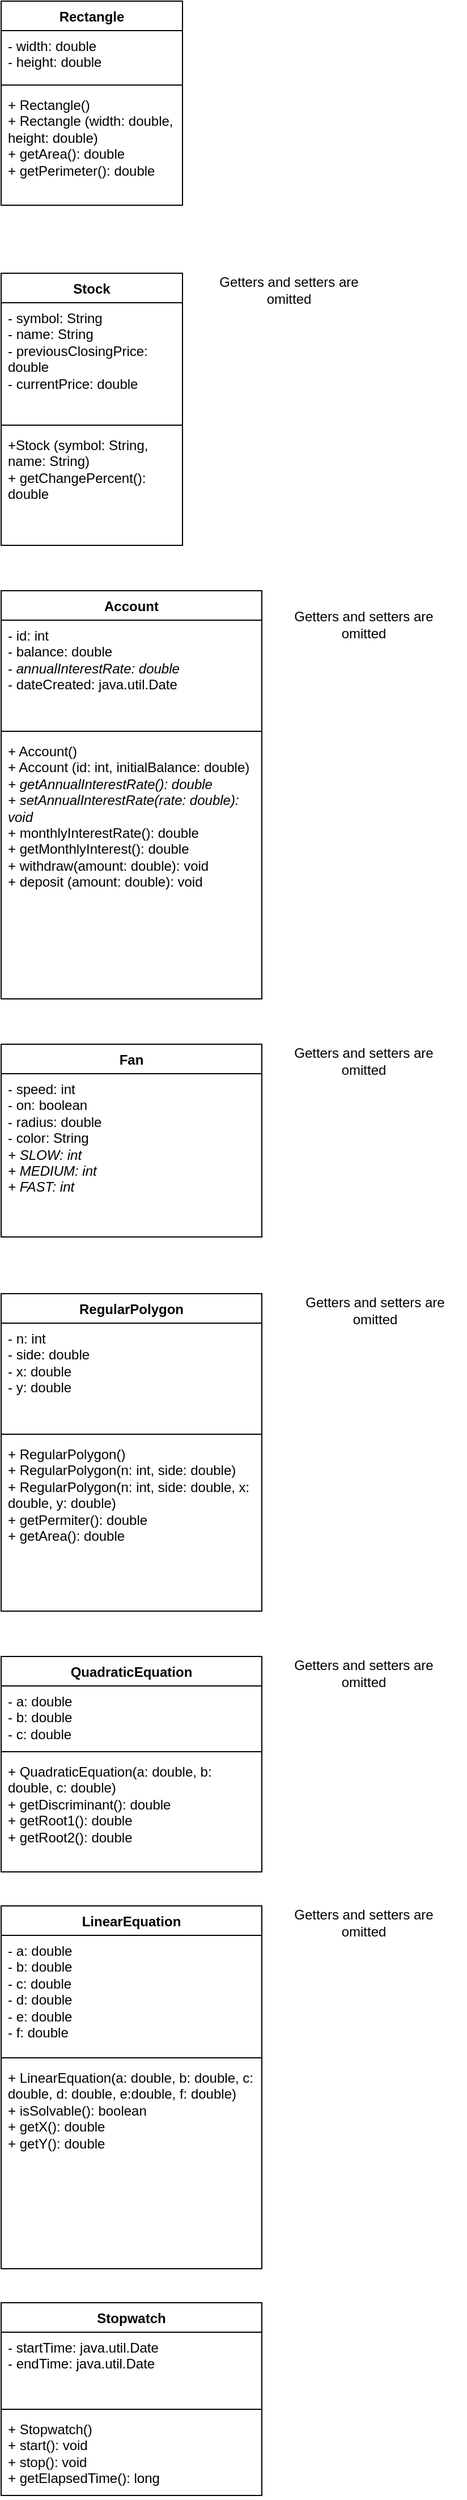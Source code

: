 <mxfile version="21.6.8" type="device">
  <diagram name="Page-1" id="772qhXRXfquAoT2VtkYe">
    <mxGraphModel dx="795" dy="501" grid="1" gridSize="10" guides="1" tooltips="1" connect="1" arrows="1" fold="1" page="1" pageScale="1" pageWidth="827" pageHeight="1169" math="0" shadow="0">
      <root>
        <mxCell id="0" />
        <mxCell id="1" parent="0" />
        <mxCell id="eMNWzVkR4XVjiN237Q-Y-1" value="Rectangle" style="swimlane;fontStyle=1;align=center;verticalAlign=top;childLayout=stackLayout;horizontal=1;startSize=26;horizontalStack=0;resizeParent=1;resizeParentMax=0;resizeLast=0;collapsible=1;marginBottom=0;whiteSpace=wrap;html=1;" parent="1" vertex="1">
          <mxGeometry x="80" y="40" width="160" height="180" as="geometry" />
        </mxCell>
        <mxCell id="eMNWzVkR4XVjiN237Q-Y-2" value="- width: double&lt;br&gt;- height: double" style="text;strokeColor=none;fillColor=none;align=left;verticalAlign=top;spacingLeft=4;spacingRight=4;overflow=hidden;rotatable=0;points=[[0,0.5],[1,0.5]];portConstraint=eastwest;whiteSpace=wrap;html=1;" parent="eMNWzVkR4XVjiN237Q-Y-1" vertex="1">
          <mxGeometry y="26" width="160" height="44" as="geometry" />
        </mxCell>
        <mxCell id="eMNWzVkR4XVjiN237Q-Y-3" value="" style="line;strokeWidth=1;fillColor=none;align=left;verticalAlign=middle;spacingTop=-1;spacingLeft=3;spacingRight=3;rotatable=0;labelPosition=right;points=[];portConstraint=eastwest;strokeColor=inherit;" parent="eMNWzVkR4XVjiN237Q-Y-1" vertex="1">
          <mxGeometry y="70" width="160" height="8" as="geometry" />
        </mxCell>
        <mxCell id="eMNWzVkR4XVjiN237Q-Y-4" value="+ Rectangle()&lt;br&gt;+ Rectangle (width: double, height: double)&lt;br&gt;+ getArea(): double&lt;br&gt;+ getPerimeter(): double" style="text;strokeColor=none;fillColor=none;align=left;verticalAlign=top;spacingLeft=4;spacingRight=4;overflow=hidden;rotatable=0;points=[[0,0.5],[1,0.5]];portConstraint=eastwest;whiteSpace=wrap;html=1;" parent="eMNWzVkR4XVjiN237Q-Y-1" vertex="1">
          <mxGeometry y="78" width="160" height="102" as="geometry" />
        </mxCell>
        <mxCell id="aL_n6tf9mS4sxInN-vtv-1" value="Stock" style="swimlane;fontStyle=1;align=center;verticalAlign=top;childLayout=stackLayout;horizontal=1;startSize=26;horizontalStack=0;resizeParent=1;resizeParentMax=0;resizeLast=0;collapsible=1;marginBottom=0;whiteSpace=wrap;html=1;" vertex="1" parent="1">
          <mxGeometry x="80" y="280" width="160" height="240" as="geometry" />
        </mxCell>
        <mxCell id="aL_n6tf9mS4sxInN-vtv-2" value="- symbol: String&lt;br&gt;- name: String&lt;br&gt;- previousClosingPrice: double&lt;br&gt;- currentPrice: double" style="text;strokeColor=none;fillColor=none;align=left;verticalAlign=top;spacingLeft=4;spacingRight=4;overflow=hidden;rotatable=0;points=[[0,0.5],[1,0.5]];portConstraint=eastwest;whiteSpace=wrap;html=1;" vertex="1" parent="aL_n6tf9mS4sxInN-vtv-1">
          <mxGeometry y="26" width="160" height="104" as="geometry" />
        </mxCell>
        <mxCell id="aL_n6tf9mS4sxInN-vtv-3" value="" style="line;strokeWidth=1;fillColor=none;align=left;verticalAlign=middle;spacingTop=-1;spacingLeft=3;spacingRight=3;rotatable=0;labelPosition=right;points=[];portConstraint=eastwest;strokeColor=inherit;" vertex="1" parent="aL_n6tf9mS4sxInN-vtv-1">
          <mxGeometry y="130" width="160" height="8" as="geometry" />
        </mxCell>
        <mxCell id="aL_n6tf9mS4sxInN-vtv-4" value="+Stock (symbol: String, name: String)&lt;br&gt;+ getChangePercent(): double" style="text;strokeColor=none;fillColor=none;align=left;verticalAlign=top;spacingLeft=4;spacingRight=4;overflow=hidden;rotatable=0;points=[[0,0.5],[1,0.5]];portConstraint=eastwest;whiteSpace=wrap;html=1;" vertex="1" parent="aL_n6tf9mS4sxInN-vtv-1">
          <mxGeometry y="138" width="160" height="102" as="geometry" />
        </mxCell>
        <mxCell id="aL_n6tf9mS4sxInN-vtv-5" value="Getters and setters are omitted" style="text;html=1;strokeColor=none;fillColor=none;align=center;verticalAlign=middle;whiteSpace=wrap;rounded=0;" vertex="1" parent="1">
          <mxGeometry x="254" y="280" width="160" height="30" as="geometry" />
        </mxCell>
        <mxCell id="aL_n6tf9mS4sxInN-vtv-9" value="Account" style="swimlane;fontStyle=1;align=center;verticalAlign=top;childLayout=stackLayout;horizontal=1;startSize=26;horizontalStack=0;resizeParent=1;resizeParentMax=0;resizeLast=0;collapsible=1;marginBottom=0;whiteSpace=wrap;html=1;" vertex="1" parent="1">
          <mxGeometry x="80" y="560" width="230" height="360" as="geometry" />
        </mxCell>
        <mxCell id="aL_n6tf9mS4sxInN-vtv-10" value="- id: int&lt;br&gt;- balance: double&lt;br&gt;- &lt;i&gt;annualInterestRate: double&lt;/i&gt;&lt;br&gt;- dateCreated: java.util.Date" style="text;strokeColor=none;fillColor=none;align=left;verticalAlign=top;spacingLeft=4;spacingRight=4;overflow=hidden;rotatable=0;points=[[0,0.5],[1,0.5]];portConstraint=eastwest;whiteSpace=wrap;html=1;" vertex="1" parent="aL_n6tf9mS4sxInN-vtv-9">
          <mxGeometry y="26" width="230" height="94" as="geometry" />
        </mxCell>
        <mxCell id="aL_n6tf9mS4sxInN-vtv-11" value="" style="line;strokeWidth=1;fillColor=none;align=left;verticalAlign=middle;spacingTop=-1;spacingLeft=3;spacingRight=3;rotatable=0;labelPosition=right;points=[];portConstraint=eastwest;strokeColor=inherit;" vertex="1" parent="aL_n6tf9mS4sxInN-vtv-9">
          <mxGeometry y="120" width="230" height="8" as="geometry" />
        </mxCell>
        <mxCell id="aL_n6tf9mS4sxInN-vtv-12" value="+ Account()&lt;br&gt;+ Account (id: int, initialBalance: double)&lt;br&gt;&lt;i&gt;+ getAnnualInterestRate(): double&lt;br&gt;+ setAnnualInterestRate(rate: double): void&lt;br&gt;&lt;/i&gt;+ monthlyInterestRate(): double&lt;br&gt;+ getMonthlyInterest(): double&lt;br&gt;+ withdraw(amount: double): void&lt;br&gt;+ deposit (amount: double): void" style="text;strokeColor=none;fillColor=none;align=left;verticalAlign=top;spacingLeft=4;spacingRight=4;overflow=hidden;rotatable=0;points=[[0,0.5],[1,0.5]];portConstraint=eastwest;whiteSpace=wrap;html=1;" vertex="1" parent="aL_n6tf9mS4sxInN-vtv-9">
          <mxGeometry y="128" width="230" height="232" as="geometry" />
        </mxCell>
        <mxCell id="aL_n6tf9mS4sxInN-vtv-13" value="Getters and setters are omitted" style="text;html=1;strokeColor=none;fillColor=none;align=center;verticalAlign=middle;whiteSpace=wrap;rounded=0;" vertex="1" parent="1">
          <mxGeometry x="320" y="540" width="160" height="100" as="geometry" />
        </mxCell>
        <mxCell id="aL_n6tf9mS4sxInN-vtv-14" value="Fan" style="swimlane;fontStyle=1;align=center;verticalAlign=top;childLayout=stackLayout;horizontal=1;startSize=26;horizontalStack=0;resizeParent=1;resizeParentMax=0;resizeLast=0;collapsible=1;marginBottom=0;whiteSpace=wrap;html=1;" vertex="1" parent="1">
          <mxGeometry x="80" y="960" width="230" height="170" as="geometry" />
        </mxCell>
        <mxCell id="aL_n6tf9mS4sxInN-vtv-15" value="- speed: int&lt;br&gt;- on: boolean&lt;br&gt;- radius: double&lt;br&gt;- color: String&lt;br&gt;&lt;i&gt;+ SLOW: int&lt;br&gt;+ MEDIUM: int&lt;br&gt;+ FAST: int&lt;/i&gt;" style="text;strokeColor=none;fillColor=none;align=left;verticalAlign=top;spacingLeft=4;spacingRight=4;overflow=hidden;rotatable=0;points=[[0,0.5],[1,0.5]];portConstraint=eastwest;whiteSpace=wrap;html=1;" vertex="1" parent="aL_n6tf9mS4sxInN-vtv-14">
          <mxGeometry y="26" width="230" height="144" as="geometry" />
        </mxCell>
        <mxCell id="aL_n6tf9mS4sxInN-vtv-18" value="Getters and setters are omitted" style="text;html=1;strokeColor=none;fillColor=none;align=center;verticalAlign=middle;whiteSpace=wrap;rounded=0;" vertex="1" parent="1">
          <mxGeometry x="320" y="960" width="160" height="30" as="geometry" />
        </mxCell>
        <mxCell id="aL_n6tf9mS4sxInN-vtv-19" value="RegularPolygon" style="swimlane;fontStyle=1;align=center;verticalAlign=top;childLayout=stackLayout;horizontal=1;startSize=26;horizontalStack=0;resizeParent=1;resizeParentMax=0;resizeLast=0;collapsible=1;marginBottom=0;whiteSpace=wrap;html=1;" vertex="1" parent="1">
          <mxGeometry x="80" y="1180" width="230" height="280" as="geometry" />
        </mxCell>
        <mxCell id="aL_n6tf9mS4sxInN-vtv-20" value="- n: int&lt;br&gt;- side: double&lt;br&gt;- x: double&lt;br&gt;- y: double" style="text;strokeColor=none;fillColor=none;align=left;verticalAlign=top;spacingLeft=4;spacingRight=4;overflow=hidden;rotatable=0;points=[[0,0.5],[1,0.5]];portConstraint=eastwest;whiteSpace=wrap;html=1;" vertex="1" parent="aL_n6tf9mS4sxInN-vtv-19">
          <mxGeometry y="26" width="230" height="94" as="geometry" />
        </mxCell>
        <mxCell id="aL_n6tf9mS4sxInN-vtv-21" value="" style="line;strokeWidth=1;fillColor=none;align=left;verticalAlign=middle;spacingTop=-1;spacingLeft=3;spacingRight=3;rotatable=0;labelPosition=right;points=[];portConstraint=eastwest;strokeColor=inherit;" vertex="1" parent="aL_n6tf9mS4sxInN-vtv-19">
          <mxGeometry y="120" width="230" height="8" as="geometry" />
        </mxCell>
        <mxCell id="aL_n6tf9mS4sxInN-vtv-22" value="+ RegularPolygon()&lt;br&gt;+ RegularPolygon(n: int, side: double)&lt;br&gt;+ RegularPolygon(n: int, side: double, x: double, y: double)&lt;br&gt;+ getPermiter(): double&lt;br&gt;+ getArea(): double" style="text;strokeColor=none;fillColor=none;align=left;verticalAlign=top;spacingLeft=4;spacingRight=4;overflow=hidden;rotatable=0;points=[[0,0.5],[1,0.5]];portConstraint=eastwest;whiteSpace=wrap;html=1;" vertex="1" parent="aL_n6tf9mS4sxInN-vtv-19">
          <mxGeometry y="128" width="230" height="152" as="geometry" />
        </mxCell>
        <mxCell id="aL_n6tf9mS4sxInN-vtv-24" value="Getters and setters are omitted" style="text;html=1;strokeColor=none;fillColor=none;align=center;verticalAlign=middle;whiteSpace=wrap;rounded=0;" vertex="1" parent="1">
          <mxGeometry x="330" y="1180" width="160" height="30" as="geometry" />
        </mxCell>
        <mxCell id="aL_n6tf9mS4sxInN-vtv-28" value="QuadraticEquation" style="swimlane;fontStyle=1;align=center;verticalAlign=top;childLayout=stackLayout;horizontal=1;startSize=26;horizontalStack=0;resizeParent=1;resizeParentMax=0;resizeLast=0;collapsible=1;marginBottom=0;whiteSpace=wrap;html=1;" vertex="1" parent="1">
          <mxGeometry x="80" y="1500" width="230" height="190" as="geometry" />
        </mxCell>
        <mxCell id="aL_n6tf9mS4sxInN-vtv-29" value="- a: double&lt;br&gt;- b: double&lt;br&gt;- c: double" style="text;strokeColor=none;fillColor=none;align=left;verticalAlign=top;spacingLeft=4;spacingRight=4;overflow=hidden;rotatable=0;points=[[0,0.5],[1,0.5]];portConstraint=eastwest;whiteSpace=wrap;html=1;" vertex="1" parent="aL_n6tf9mS4sxInN-vtv-28">
          <mxGeometry y="26" width="230" height="54" as="geometry" />
        </mxCell>
        <mxCell id="aL_n6tf9mS4sxInN-vtv-30" value="" style="line;strokeWidth=1;fillColor=none;align=left;verticalAlign=middle;spacingTop=-1;spacingLeft=3;spacingRight=3;rotatable=0;labelPosition=right;points=[];portConstraint=eastwest;strokeColor=inherit;" vertex="1" parent="aL_n6tf9mS4sxInN-vtv-28">
          <mxGeometry y="80" width="230" height="8" as="geometry" />
        </mxCell>
        <mxCell id="aL_n6tf9mS4sxInN-vtv-31" value="+ QuadraticEquation(a: double, b: double, c: double)&lt;br&gt;+ getDiscriminant(): double&lt;br&gt;+ getRoot1(): double&lt;br&gt;+ getRoot2(): double" style="text;strokeColor=none;fillColor=none;align=left;verticalAlign=top;spacingLeft=4;spacingRight=4;overflow=hidden;rotatable=0;points=[[0,0.5],[1,0.5]];portConstraint=eastwest;whiteSpace=wrap;html=1;" vertex="1" parent="aL_n6tf9mS4sxInN-vtv-28">
          <mxGeometry y="88" width="230" height="102" as="geometry" />
        </mxCell>
        <mxCell id="aL_n6tf9mS4sxInN-vtv-32" value="Getters and setters are omitted" style="text;html=1;strokeColor=none;fillColor=none;align=center;verticalAlign=middle;whiteSpace=wrap;rounded=0;" vertex="1" parent="1">
          <mxGeometry x="320" y="1500" width="160" height="30" as="geometry" />
        </mxCell>
        <mxCell id="aL_n6tf9mS4sxInN-vtv-33" value="LinearEquation" style="swimlane;fontStyle=1;align=center;verticalAlign=top;childLayout=stackLayout;horizontal=1;startSize=26;horizontalStack=0;resizeParent=1;resizeParentMax=0;resizeLast=0;collapsible=1;marginBottom=0;whiteSpace=wrap;html=1;" vertex="1" parent="1">
          <mxGeometry x="80" y="1720" width="230" height="320" as="geometry" />
        </mxCell>
        <mxCell id="aL_n6tf9mS4sxInN-vtv-34" value="- a: double&lt;br&gt;- b: double&lt;br&gt;- c: double&lt;br&gt;- d: double&lt;br&gt;- e: double&lt;br&gt;- f: double" style="text;strokeColor=none;fillColor=none;align=left;verticalAlign=top;spacingLeft=4;spacingRight=4;overflow=hidden;rotatable=0;points=[[0,0.5],[1,0.5]];portConstraint=eastwest;whiteSpace=wrap;html=1;" vertex="1" parent="aL_n6tf9mS4sxInN-vtv-33">
          <mxGeometry y="26" width="230" height="104" as="geometry" />
        </mxCell>
        <mxCell id="aL_n6tf9mS4sxInN-vtv-35" value="" style="line;strokeWidth=1;fillColor=none;align=left;verticalAlign=middle;spacingTop=-1;spacingLeft=3;spacingRight=3;rotatable=0;labelPosition=right;points=[];portConstraint=eastwest;strokeColor=inherit;" vertex="1" parent="aL_n6tf9mS4sxInN-vtv-33">
          <mxGeometry y="130" width="230" height="8" as="geometry" />
        </mxCell>
        <mxCell id="aL_n6tf9mS4sxInN-vtv-36" value="+ LinearEquation(a: double, b: double, c: double, d: double, e:double, f: double)&lt;br&gt;+ isSolvable(): boolean&lt;br&gt;+ getX(): double&lt;br&gt;+ getY(): double" style="text;strokeColor=none;fillColor=none;align=left;verticalAlign=top;spacingLeft=4;spacingRight=4;overflow=hidden;rotatable=0;points=[[0,0.5],[1,0.5]];portConstraint=eastwest;whiteSpace=wrap;html=1;" vertex="1" parent="aL_n6tf9mS4sxInN-vtv-33">
          <mxGeometry y="138" width="230" height="182" as="geometry" />
        </mxCell>
        <mxCell id="aL_n6tf9mS4sxInN-vtv-37" value="Getters and setters are omitted" style="text;html=1;strokeColor=none;fillColor=none;align=center;verticalAlign=middle;whiteSpace=wrap;rounded=0;" vertex="1" parent="1">
          <mxGeometry x="320" y="1720" width="160" height="30" as="geometry" />
        </mxCell>
        <mxCell id="aL_n6tf9mS4sxInN-vtv-38" value="Stopwatch" style="swimlane;fontStyle=1;align=center;verticalAlign=top;childLayout=stackLayout;horizontal=1;startSize=26;horizontalStack=0;resizeParent=1;resizeParentMax=0;resizeLast=0;collapsible=1;marginBottom=0;whiteSpace=wrap;html=1;" vertex="1" parent="1">
          <mxGeometry x="80" y="2070" width="230" height="170" as="geometry" />
        </mxCell>
        <mxCell id="aL_n6tf9mS4sxInN-vtv-39" value="- startTime: java.util.Date&lt;br&gt;- endTime: java.util.Date" style="text;strokeColor=none;fillColor=none;align=left;verticalAlign=top;spacingLeft=4;spacingRight=4;overflow=hidden;rotatable=0;points=[[0,0.5],[1,0.5]];portConstraint=eastwest;whiteSpace=wrap;html=1;" vertex="1" parent="aL_n6tf9mS4sxInN-vtv-38">
          <mxGeometry y="26" width="230" height="64" as="geometry" />
        </mxCell>
        <mxCell id="aL_n6tf9mS4sxInN-vtv-40" value="" style="line;strokeWidth=1;fillColor=none;align=left;verticalAlign=middle;spacingTop=-1;spacingLeft=3;spacingRight=3;rotatable=0;labelPosition=right;points=[];portConstraint=eastwest;strokeColor=inherit;" vertex="1" parent="aL_n6tf9mS4sxInN-vtv-38">
          <mxGeometry y="90" width="230" height="8" as="geometry" />
        </mxCell>
        <mxCell id="aL_n6tf9mS4sxInN-vtv-41" value="+ Stopwatch()&lt;br&gt;+ start(): void&lt;br&gt;+ stop(): void&lt;br&gt;+ getElapsedTime(): long" style="text;strokeColor=none;fillColor=none;align=left;verticalAlign=top;spacingLeft=4;spacingRight=4;overflow=hidden;rotatable=0;points=[[0,0.5],[1,0.5]];portConstraint=eastwest;whiteSpace=wrap;html=1;" vertex="1" parent="aL_n6tf9mS4sxInN-vtv-38">
          <mxGeometry y="98" width="230" height="72" as="geometry" />
        </mxCell>
      </root>
    </mxGraphModel>
  </diagram>
</mxfile>
